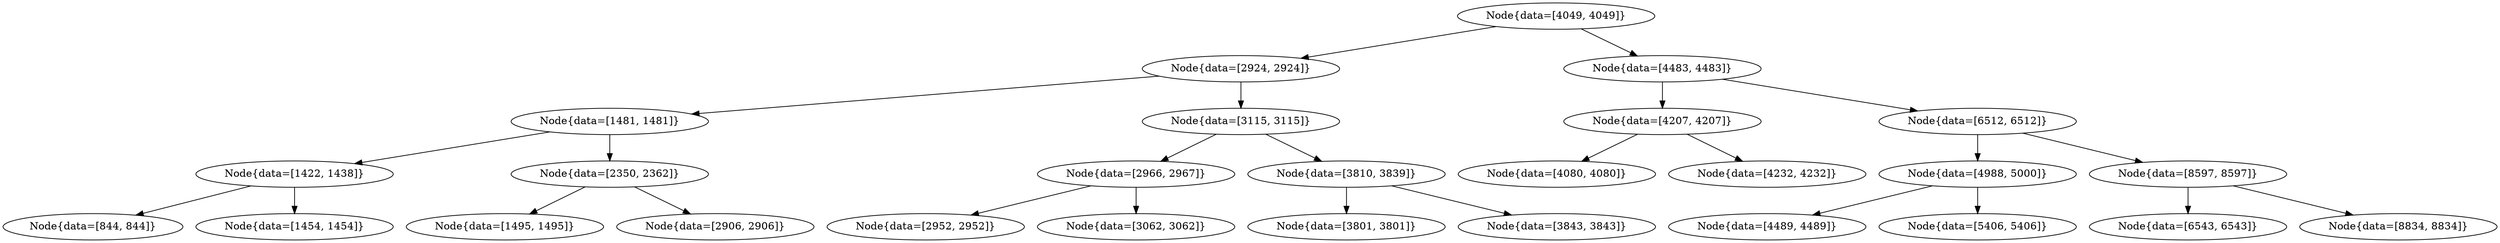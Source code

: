 digraph G{
2101767929 [label="Node{data=[4049, 4049]}"]
2101767929 -> 1247158141
1247158141 [label="Node{data=[2924, 2924]}"]
1247158141 -> 1612491156
1612491156 [label="Node{data=[1481, 1481]}"]
1612491156 -> 449653268
449653268 [label="Node{data=[1422, 1438]}"]
449653268 -> 1412611602
1412611602 [label="Node{data=[844, 844]}"]
449653268 -> 786824734
786824734 [label="Node{data=[1454, 1454]}"]
1612491156 -> 724611679
724611679 [label="Node{data=[2350, 2362]}"]
724611679 -> 1490985127
1490985127 [label="Node{data=[1495, 1495]}"]
724611679 -> 425543552
425543552 [label="Node{data=[2906, 2906]}"]
1247158141 -> 415850427
415850427 [label="Node{data=[3115, 3115]}"]
415850427 -> 918922423
918922423 [label="Node{data=[2966, 2967]}"]
918922423 -> 464773456
464773456 [label="Node{data=[2952, 2952]}"]
918922423 -> 1747047649
1747047649 [label="Node{data=[3062, 3062]}"]
415850427 -> 986147545
986147545 [label="Node{data=[3810, 3839]}"]
986147545 -> 557613354
557613354 [label="Node{data=[3801, 3801]}"]
986147545 -> 629230908
629230908 [label="Node{data=[3843, 3843]}"]
2101767929 -> 1130431409
1130431409 [label="Node{data=[4483, 4483]}"]
1130431409 -> 1114712230
1114712230 [label="Node{data=[4207, 4207]}"]
1114712230 -> 117556243
117556243 [label="Node{data=[4080, 4080]}"]
1114712230 -> 675709282
675709282 [label="Node{data=[4232, 4232]}"]
1130431409 -> 1676763984
1676763984 [label="Node{data=[6512, 6512]}"]
1676763984 -> 672023440
672023440 [label="Node{data=[4988, 5000]}"]
672023440 -> 556149726
556149726 [label="Node{data=[4489, 4489]}"]
672023440 -> 1039655689
1039655689 [label="Node{data=[5406, 5406]}"]
1676763984 -> 1442114564
1442114564 [label="Node{data=[8597, 8597]}"]
1442114564 -> 255600617
255600617 [label="Node{data=[6543, 6543]}"]
1442114564 -> 534021387
534021387 [label="Node{data=[8834, 8834]}"]
}